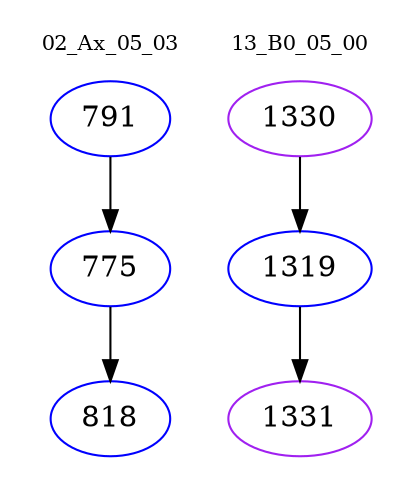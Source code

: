 digraph{
subgraph cluster_0 {
color = white
label = "02_Ax_05_03";
fontsize=10;
T0_791 [label="791", color="blue"]
T0_791 -> T0_775 [color="black"]
T0_775 [label="775", color="blue"]
T0_775 -> T0_818 [color="black"]
T0_818 [label="818", color="blue"]
}
subgraph cluster_1 {
color = white
label = "13_B0_05_00";
fontsize=10;
T1_1330 [label="1330", color="purple"]
T1_1330 -> T1_1319 [color="black"]
T1_1319 [label="1319", color="blue"]
T1_1319 -> T1_1331 [color="black"]
T1_1331 [label="1331", color="purple"]
}
}

